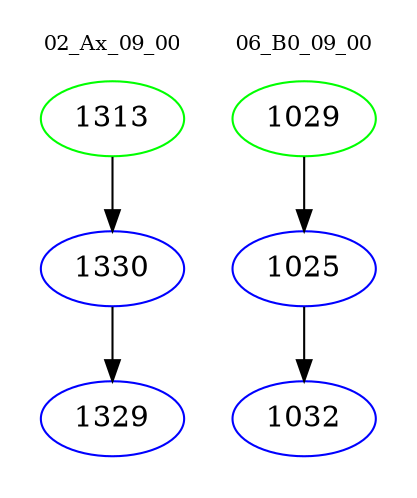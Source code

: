 digraph{
subgraph cluster_0 {
color = white
label = "02_Ax_09_00";
fontsize=10;
T0_1313 [label="1313", color="green"]
T0_1313 -> T0_1330 [color="black"]
T0_1330 [label="1330", color="blue"]
T0_1330 -> T0_1329 [color="black"]
T0_1329 [label="1329", color="blue"]
}
subgraph cluster_1 {
color = white
label = "06_B0_09_00";
fontsize=10;
T1_1029 [label="1029", color="green"]
T1_1029 -> T1_1025 [color="black"]
T1_1025 [label="1025", color="blue"]
T1_1025 -> T1_1032 [color="black"]
T1_1032 [label="1032", color="blue"]
}
}
